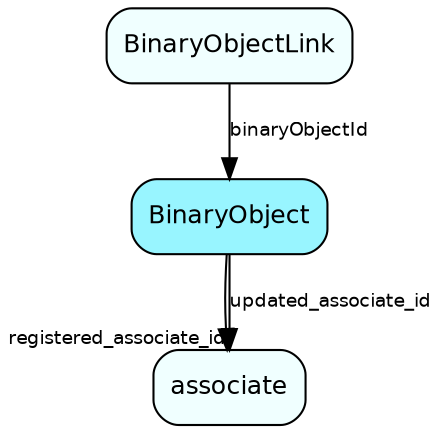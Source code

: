 digraph BinaryObject  {
node [shape = box style="rounded, filled" fontname = "Helvetica" fontsize = "12" ]
edge [fontname = "Helvetica" fontsize = "9"]

BinaryObject[fillcolor = "cadetblue1"]
associate[fillcolor = "azure1"]
BinaryObjectLink[fillcolor = "azure1"]
BinaryObject -> associate [headlabel = "registered_associate_id"]
BinaryObject -> associate [label = "updated_associate_id"]
BinaryObjectLink -> BinaryObject [label = "binaryObjectId"]
}
